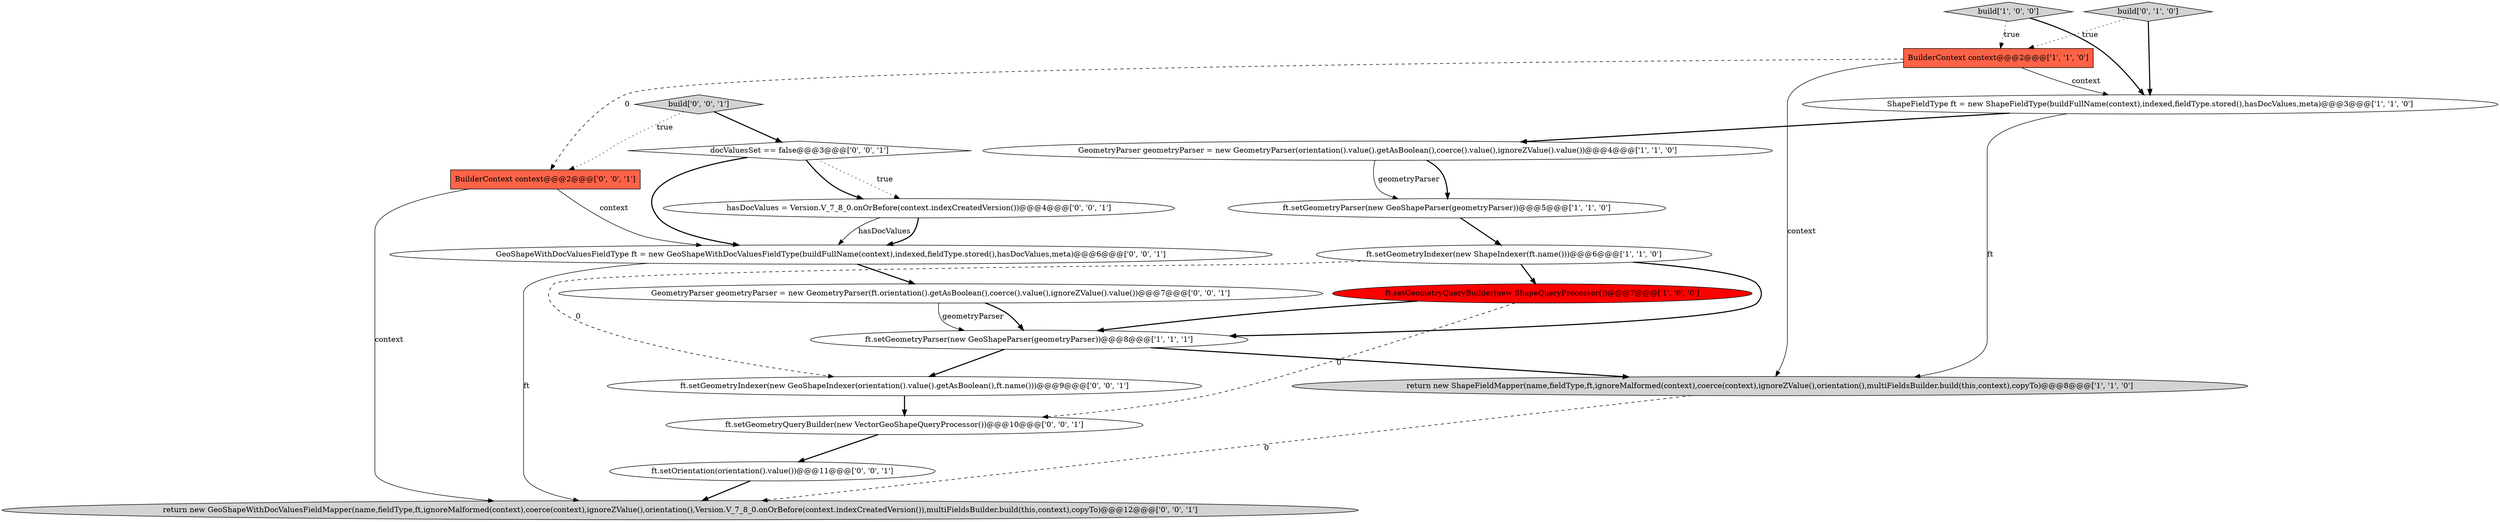 digraph {
16 [style = filled, label = "hasDocValues = Version.V_7_8_0.onOrBefore(context.indexCreatedVersion())@@@4@@@['0', '0', '1']", fillcolor = white, shape = ellipse image = "AAA0AAABBB3BBB"];
3 [style = filled, label = "GeometryParser geometryParser = new GeometryParser(orientation().value().getAsBoolean(),coerce().value(),ignoreZValue().value())@@@4@@@['1', '1', '0']", fillcolor = white, shape = ellipse image = "AAA0AAABBB1BBB"];
1 [style = filled, label = "ft.setGeometryIndexer(new ShapeIndexer(ft.name()))@@@6@@@['1', '1', '0']", fillcolor = white, shape = ellipse image = "AAA0AAABBB1BBB"];
5 [style = filled, label = "build['1', '0', '0']", fillcolor = lightgray, shape = diamond image = "AAA0AAABBB1BBB"];
9 [style = filled, label = "build['0', '1', '0']", fillcolor = lightgray, shape = diamond image = "AAA0AAABBB2BBB"];
13 [style = filled, label = "BuilderContext context@@@2@@@['0', '0', '1']", fillcolor = tomato, shape = box image = "AAA0AAABBB3BBB"];
14 [style = filled, label = "GeometryParser geometryParser = new GeometryParser(ft.orientation().getAsBoolean(),coerce().value(),ignoreZValue().value())@@@7@@@['0', '0', '1']", fillcolor = white, shape = ellipse image = "AAA0AAABBB3BBB"];
19 [style = filled, label = "GeoShapeWithDocValuesFieldType ft = new GeoShapeWithDocValuesFieldType(buildFullName(context),indexed,fieldType.stored(),hasDocValues,meta)@@@6@@@['0', '0', '1']", fillcolor = white, shape = ellipse image = "AAA0AAABBB3BBB"];
18 [style = filled, label = "build['0', '0', '1']", fillcolor = lightgray, shape = diamond image = "AAA0AAABBB3BBB"];
4 [style = filled, label = "ft.setGeometryQueryBuilder(new ShapeQueryProcessor())@@@7@@@['1', '0', '0']", fillcolor = red, shape = ellipse image = "AAA1AAABBB1BBB"];
12 [style = filled, label = "docValuesSet == false@@@3@@@['0', '0', '1']", fillcolor = white, shape = diamond image = "AAA0AAABBB3BBB"];
10 [style = filled, label = "ft.setOrientation(orientation().value())@@@11@@@['0', '0', '1']", fillcolor = white, shape = ellipse image = "AAA0AAABBB3BBB"];
0 [style = filled, label = "return new ShapeFieldMapper(name,fieldType,ft,ignoreMalformed(context),coerce(context),ignoreZValue(),orientation(),multiFieldsBuilder.build(this,context),copyTo)@@@8@@@['1', '1', '0']", fillcolor = lightgray, shape = ellipse image = "AAA0AAABBB1BBB"];
11 [style = filled, label = "return new GeoShapeWithDocValuesFieldMapper(name,fieldType,ft,ignoreMalformed(context),coerce(context),ignoreZValue(),orientation(),Version.V_7_8_0.onOrBefore(context.indexCreatedVersion()),multiFieldsBuilder.build(this,context),copyTo)@@@12@@@['0', '0', '1']", fillcolor = lightgray, shape = ellipse image = "AAA0AAABBB3BBB"];
8 [style = filled, label = "BuilderContext context@@@2@@@['1', '1', '0']", fillcolor = tomato, shape = box image = "AAA0AAABBB1BBB"];
2 [style = filled, label = "ft.setGeometryParser(new GeoShapeParser(geometryParser))@@@5@@@['1', '1', '0']", fillcolor = white, shape = ellipse image = "AAA0AAABBB1BBB"];
17 [style = filled, label = "ft.setGeometryQueryBuilder(new VectorGeoShapeQueryProcessor())@@@10@@@['0', '0', '1']", fillcolor = white, shape = ellipse image = "AAA0AAABBB3BBB"];
6 [style = filled, label = "ft.setGeometryParser(new GeoShapeParser(geometryParser))@@@8@@@['1', '1', '1']", fillcolor = white, shape = ellipse image = "AAA0AAABBB1BBB"];
7 [style = filled, label = "ShapeFieldType ft = new ShapeFieldType(buildFullName(context),indexed,fieldType.stored(),hasDocValues,meta)@@@3@@@['1', '1', '0']", fillcolor = white, shape = ellipse image = "AAA0AAABBB1BBB"];
15 [style = filled, label = "ft.setGeometryIndexer(new GeoShapeIndexer(orientation().value().getAsBoolean(),ft.name()))@@@9@@@['0', '0', '1']", fillcolor = white, shape = ellipse image = "AAA0AAABBB3BBB"];
17->10 [style = bold, label=""];
1->4 [style = bold, label=""];
4->17 [style = dashed, label="0"];
13->19 [style = solid, label="context"];
4->6 [style = bold, label=""];
2->1 [style = bold, label=""];
8->0 [style = solid, label="context"];
1->15 [style = dashed, label="0"];
16->19 [style = solid, label="hasDocValues"];
18->12 [style = bold, label=""];
0->11 [style = dashed, label="0"];
6->0 [style = bold, label=""];
7->0 [style = solid, label="ft"];
12->16 [style = bold, label=""];
9->7 [style = bold, label=""];
16->19 [style = bold, label=""];
3->2 [style = solid, label="geometryParser"];
8->7 [style = solid, label="context"];
13->11 [style = solid, label="context"];
7->3 [style = bold, label=""];
6->15 [style = bold, label=""];
8->13 [style = dashed, label="0"];
9->8 [style = dotted, label="true"];
15->17 [style = bold, label=""];
1->6 [style = bold, label=""];
19->14 [style = bold, label=""];
3->2 [style = bold, label=""];
12->16 [style = dotted, label="true"];
19->11 [style = solid, label="ft"];
5->7 [style = bold, label=""];
5->8 [style = dotted, label="true"];
12->19 [style = bold, label=""];
14->6 [style = bold, label=""];
14->6 [style = solid, label="geometryParser"];
18->13 [style = dotted, label="true"];
10->11 [style = bold, label=""];
}
